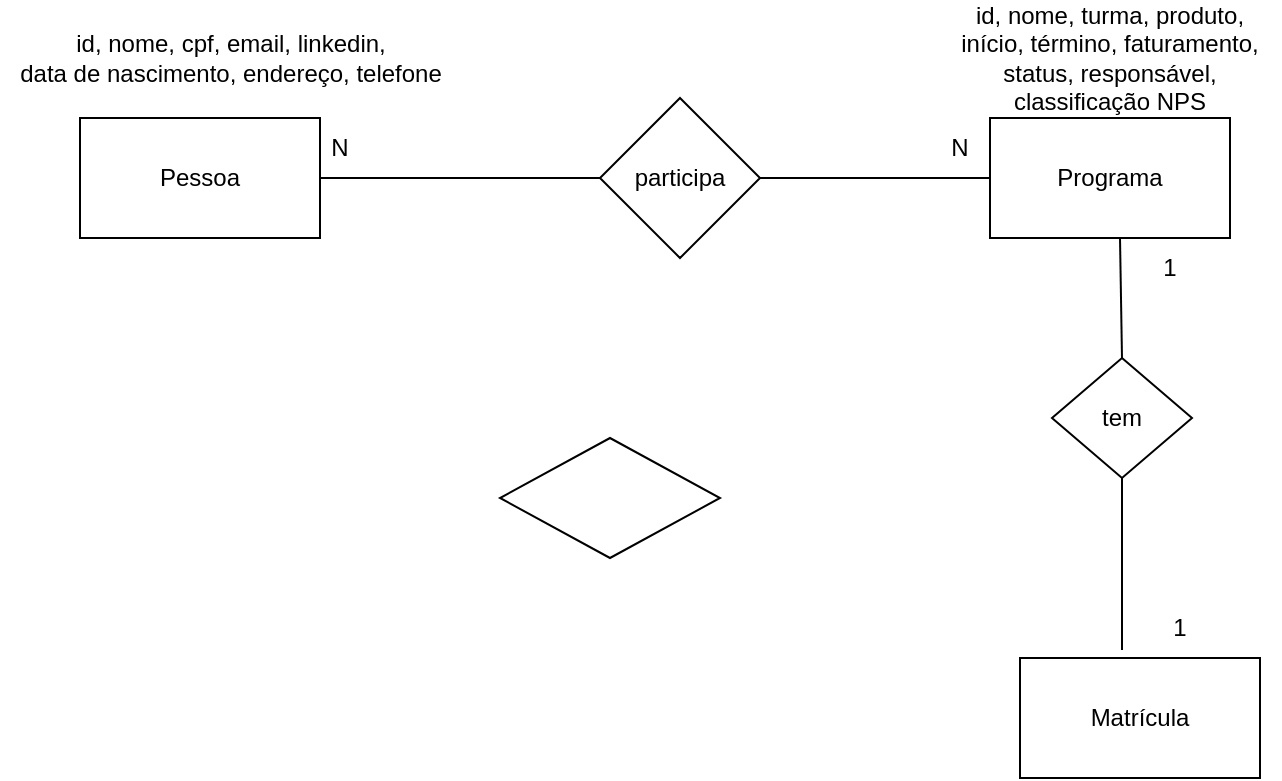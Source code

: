 <mxfile version="20.3.3" type="github"><diagram id="PDQv3CfrBEzrBGAz_Q_X" name="Página-1"><mxGraphModel dx="868" dy="482" grid="1" gridSize="10" guides="1" tooltips="1" connect="1" arrows="1" fold="1" page="1" pageScale="1" pageWidth="827" pageHeight="1169" math="0" shadow="0"><root><mxCell id="0"/><mxCell id="1" parent="0"/><mxCell id="9u3_jMF8oIi2l2e3w_-2-1" value="Pessoa" style="rounded=0;whiteSpace=wrap;html=1;" vertex="1" parent="1"><mxGeometry x="40" y="240" width="120" height="60" as="geometry"/></mxCell><mxCell id="9u3_jMF8oIi2l2e3w_-2-2" value="id, nome, cpf, email, linkedin, &lt;br&gt;data de nascimento, endereço, telefone" style="text;html=1;align=center;verticalAlign=middle;resizable=0;points=[];autosize=1;strokeColor=none;fillColor=none;" vertex="1" parent="1"><mxGeometry y="190" width="230" height="40" as="geometry"/></mxCell><mxCell id="9u3_jMF8oIi2l2e3w_-2-4" value="Programa" style="rounded=0;whiteSpace=wrap;html=1;" vertex="1" parent="1"><mxGeometry x="495" y="240" width="120" height="60" as="geometry"/></mxCell><mxCell id="9u3_jMF8oIi2l2e3w_-2-7" value="id, nome, turma, produto, início, término, faturamento, status, responsável, classificação NPS" style="text;html=1;strokeColor=none;fillColor=none;align=center;verticalAlign=middle;whiteSpace=wrap;rounded=0;" vertex="1" parent="1"><mxGeometry x="470" y="190" width="170" height="40" as="geometry"/></mxCell><mxCell id="9u3_jMF8oIi2l2e3w_-2-8" value="participa" style="rhombus;whiteSpace=wrap;html=1;" vertex="1" parent="1"><mxGeometry x="300" y="230" width="80" height="80" as="geometry"/></mxCell><mxCell id="9u3_jMF8oIi2l2e3w_-2-12" value="" style="endArrow=none;html=1;rounded=0;exitX=1;exitY=0.5;exitDx=0;exitDy=0;entryX=0;entryY=0.5;entryDx=0;entryDy=0;" edge="1" parent="1" source="9u3_jMF8oIi2l2e3w_-2-8" target="9u3_jMF8oIi2l2e3w_-2-4"><mxGeometry width="50" height="50" relative="1" as="geometry"><mxPoint x="390" y="270" as="sourcePoint"/><mxPoint x="490" y="270" as="targetPoint"/></mxGeometry></mxCell><mxCell id="9u3_jMF8oIi2l2e3w_-2-14" value="" style="endArrow=none;html=1;rounded=0;entryX=0;entryY=0.5;entryDx=0;entryDy=0;exitX=1;exitY=0.5;exitDx=0;exitDy=0;" edge="1" parent="1" source="9u3_jMF8oIi2l2e3w_-2-1" target="9u3_jMF8oIi2l2e3w_-2-8"><mxGeometry width="50" height="50" relative="1" as="geometry"><mxPoint x="160" y="280" as="sourcePoint"/><mxPoint x="210" y="230" as="targetPoint"/></mxGeometry></mxCell><mxCell id="9u3_jMF8oIi2l2e3w_-2-15" value="N" style="text;html=1;strokeColor=none;fillColor=none;align=center;verticalAlign=middle;whiteSpace=wrap;rounded=0;" vertex="1" parent="1"><mxGeometry x="450" y="240" width="60" height="30" as="geometry"/></mxCell><mxCell id="9u3_jMF8oIi2l2e3w_-2-16" value="N" style="text;html=1;strokeColor=none;fillColor=none;align=center;verticalAlign=middle;whiteSpace=wrap;rounded=0;" vertex="1" parent="1"><mxGeometry x="140" y="240" width="60" height="30" as="geometry"/></mxCell><mxCell id="9u3_jMF8oIi2l2e3w_-2-17" value="Matrícula" style="rounded=0;whiteSpace=wrap;html=1;" vertex="1" parent="1"><mxGeometry x="510" y="510" width="120" height="60" as="geometry"/></mxCell><mxCell id="9u3_jMF8oIi2l2e3w_-2-18" value="tem" style="rhombus;whiteSpace=wrap;html=1;" vertex="1" parent="1"><mxGeometry x="526" y="360" width="70" height="60" as="geometry"/></mxCell><mxCell id="9u3_jMF8oIi2l2e3w_-2-19" value="" style="endArrow=none;html=1;rounded=0;exitX=0.5;exitY=0;exitDx=0;exitDy=0;" edge="1" parent="1" source="9u3_jMF8oIi2l2e3w_-2-18"><mxGeometry width="50" height="50" relative="1" as="geometry"><mxPoint x="390" y="450" as="sourcePoint"/><mxPoint x="560" y="300" as="targetPoint"/><Array as="points"><mxPoint x="560" y="300"/></Array></mxGeometry></mxCell><mxCell id="9u3_jMF8oIi2l2e3w_-2-20" value="" style="endArrow=none;html=1;rounded=0;entryX=0.5;entryY=1;entryDx=0;entryDy=0;exitX=0.425;exitY=-0.067;exitDx=0;exitDy=0;exitPerimeter=0;" edge="1" parent="1" source="9u3_jMF8oIi2l2e3w_-2-17" target="9u3_jMF8oIi2l2e3w_-2-18"><mxGeometry width="50" height="50" relative="1" as="geometry"><mxPoint x="390" y="450" as="sourcePoint"/><mxPoint x="440" y="400" as="targetPoint"/></mxGeometry></mxCell><mxCell id="9u3_jMF8oIi2l2e3w_-2-21" value="1" style="text;html=1;strokeColor=none;fillColor=none;align=center;verticalAlign=middle;whiteSpace=wrap;rounded=0;" vertex="1" parent="1"><mxGeometry x="555" y="300" width="60" height="30" as="geometry"/></mxCell><mxCell id="9u3_jMF8oIi2l2e3w_-2-22" value="1" style="text;html=1;strokeColor=none;fillColor=none;align=center;verticalAlign=middle;whiteSpace=wrap;rounded=0;" vertex="1" parent="1"><mxGeometry x="560" y="480" width="60" height="30" as="geometry"/></mxCell><mxCell id="9u3_jMF8oIi2l2e3w_-2-23" value="" style="rhombus;whiteSpace=wrap;html=1;" vertex="1" parent="1"><mxGeometry x="250" y="400" width="110" height="60" as="geometry"/></mxCell></root></mxGraphModel></diagram></mxfile>